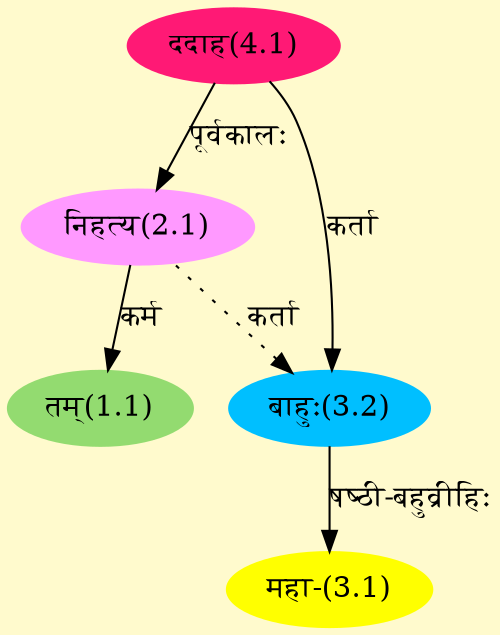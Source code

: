 digraph G{
rankdir=BT;
 compound=true;
 bgcolor="lemonchiffon1";
Node1_1 [style=filled, color="#93DB70" label = "तम्(1.1)"]
Node2_1 [style=filled, color="#FF99FF" label = "निहत्य(2.1)"]
Node4_1 [style=filled, color="#FF1975" label = "ददाह(4.1)"]
Node3_1 [style=filled, color="#FFFF00" label = "महा-(3.1)"]
Node3_2 [style=filled, color="#00BFFF" label = "बाहुः(3.2)"]
/* Start of Relations section */

Node1_1 -> Node2_1 [  label="कर्म"  dir="back" ]
Node2_1 -> Node4_1 [  label="पूर्वकालः"  dir="back" ]
Node3_1 -> Node3_2 [  label="षष्ठी-बहुव्रीहिः"  dir="back" ]
Node3_2 -> Node4_1 [  label="कर्ता"  dir="back" ]
Node3_2 -> Node2_1 [ style=dotted label="कर्ता"  dir="back" ]
}
